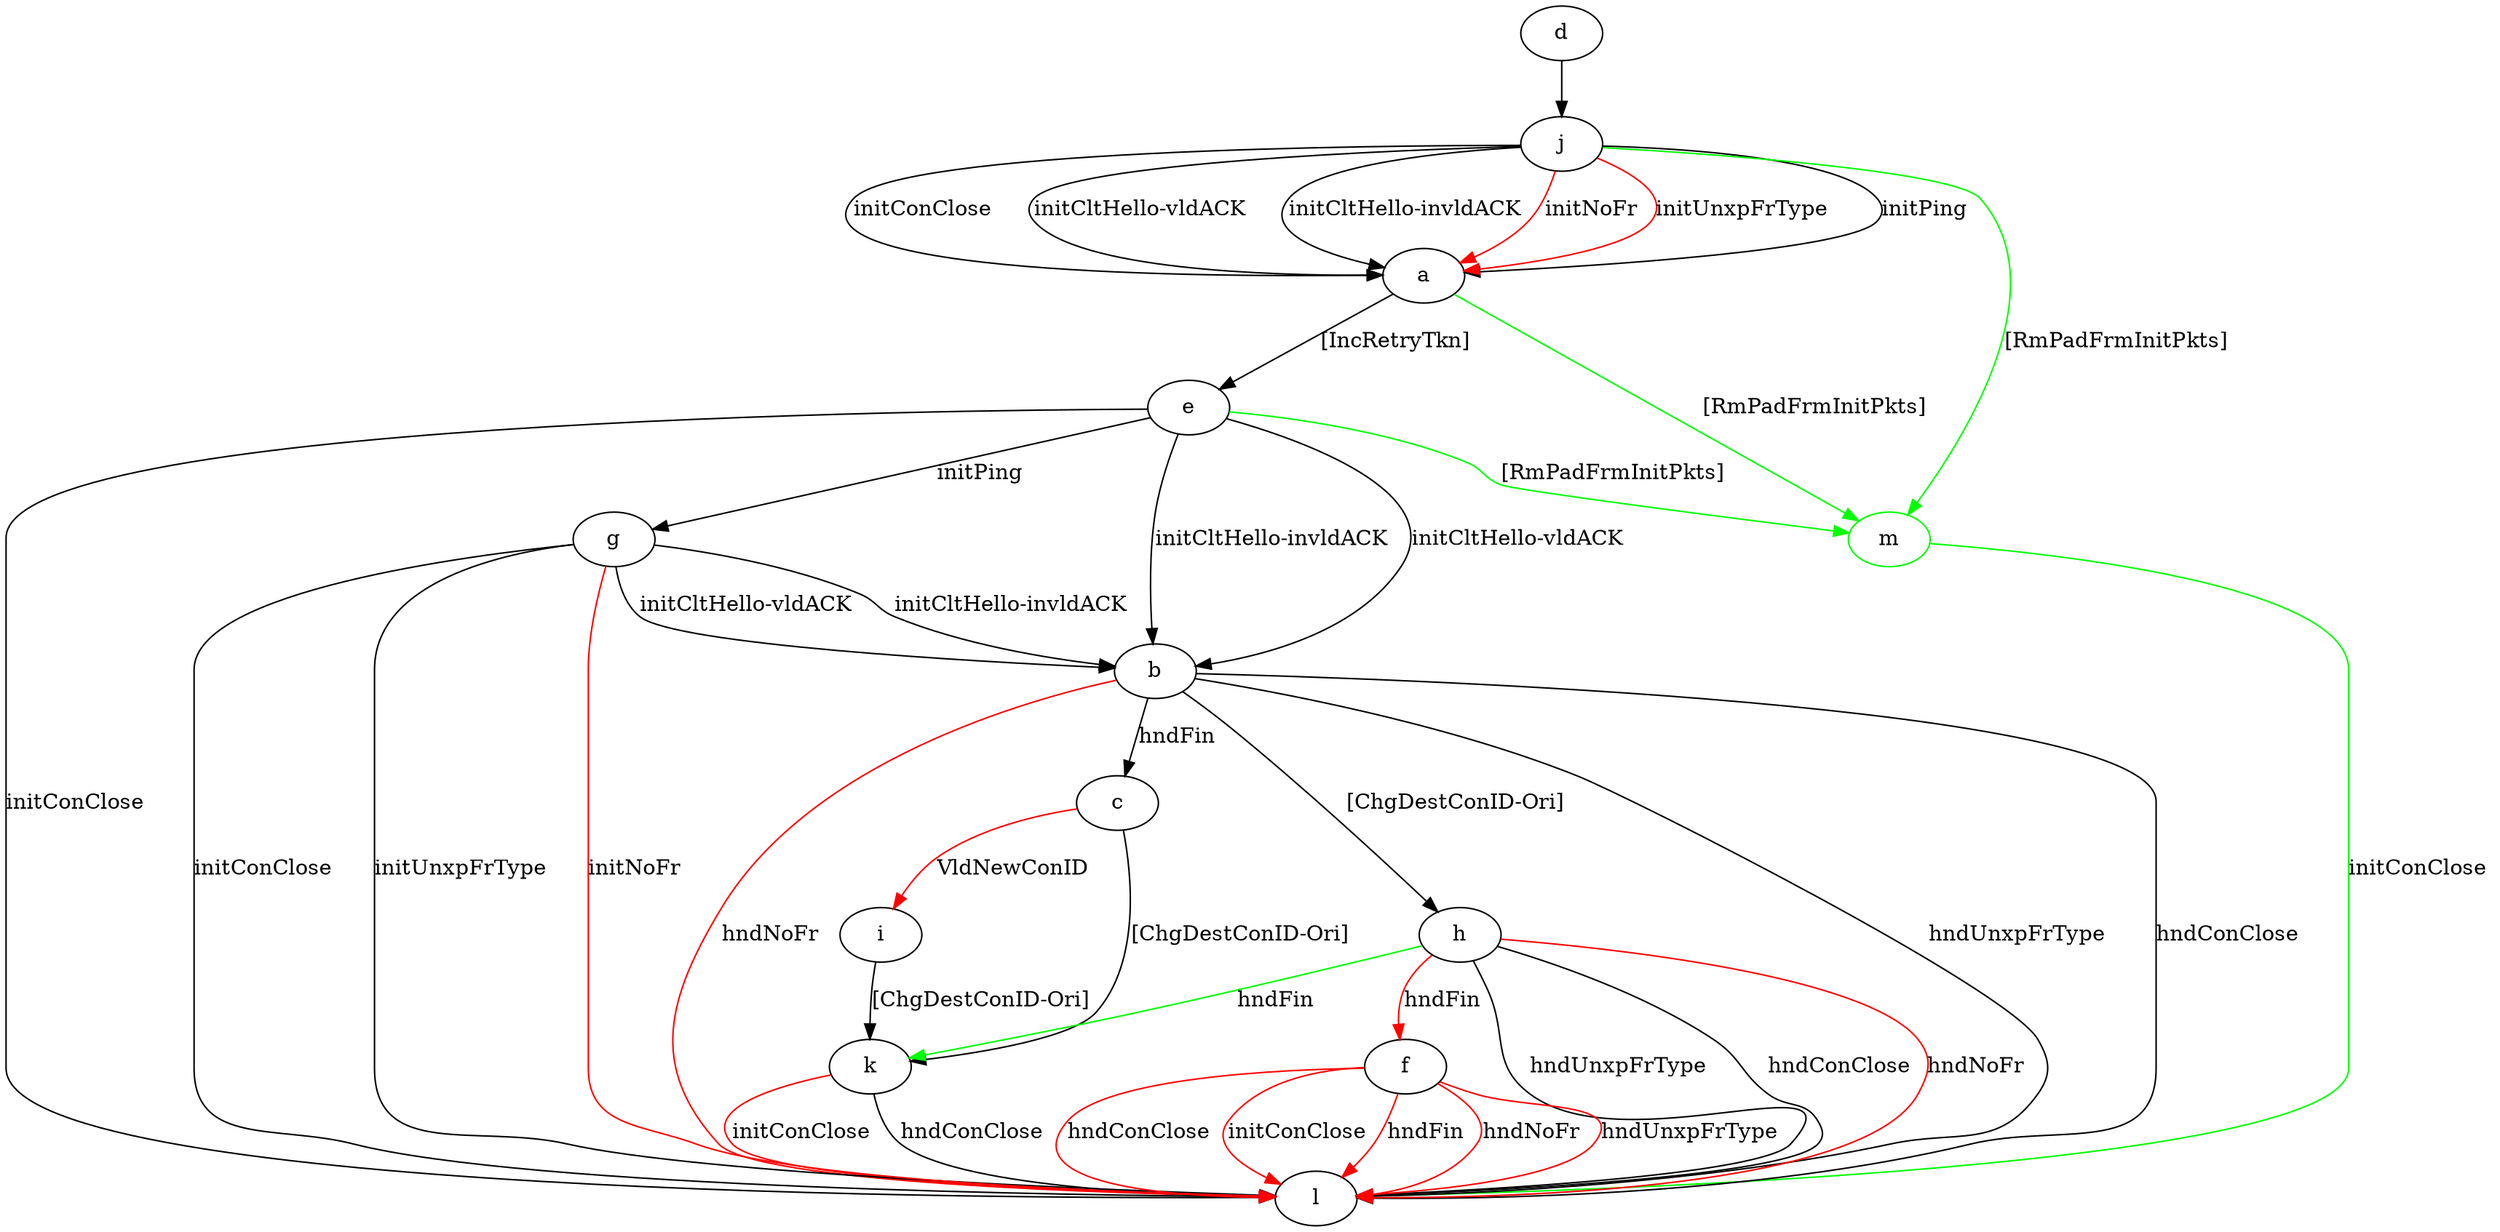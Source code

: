 digraph "" {
	a -> e	[key=0,
		label="[IncRetryTkn] "];
	m	[color=green];
	a -> m	[key=0,
		color=green,
		label="[RmPadFrmInitPkts] "];
	b -> c	[key=0,
		label="hndFin "];
	b -> h	[key=0,
		label="[ChgDestConID-Ori] "];
	b -> l	[key=0,
		label="hndUnxpFrType "];
	b -> l	[key=1,
		label="hndConClose "];
	b -> l	[key=2,
		color=red,
		label="hndNoFr "];
	c -> i	[key=0,
		color=red,
		label="VldNewConID "];
	c -> k	[key=0,
		label="[ChgDestConID-Ori] "];
	d -> j	[key=0];
	e -> b	[key=0,
		label="initCltHello-vldACK "];
	e -> b	[key=1,
		label="initCltHello-invldACK "];
	e -> g	[key=0,
		label="initPing "];
	e -> l	[key=0,
		label="initConClose "];
	e -> m	[key=0,
		color=green,
		label="[RmPadFrmInitPkts] "];
	f -> l	[key=0,
		color=red,
		label="initConClose "];
	f -> l	[key=1,
		color=red,
		label="hndFin "];
	f -> l	[key=2,
		color=red,
		label="hndNoFr "];
	f -> l	[key=3,
		color=red,
		label="hndUnxpFrType "];
	f -> l	[key=4,
		color=red,
		label="hndConClose "];
	g -> b	[key=0,
		label="initCltHello-vldACK "];
	g -> b	[key=1,
		label="initCltHello-invldACK "];
	g -> l	[key=0,
		label="initConClose "];
	g -> l	[key=1,
		label="initUnxpFrType "];
	g -> l	[key=2,
		color=red,
		label="initNoFr "];
	h -> f	[key=0,
		color=red,
		label="hndFin "];
	h -> k	[key=0,
		color=green,
		label="hndFin "];
	h -> l	[key=0,
		label="hndUnxpFrType "];
	h -> l	[key=1,
		label="hndConClose "];
	h -> l	[key=2,
		color=red,
		label="hndNoFr "];
	i -> k	[key=0,
		label="[ChgDestConID-Ori] "];
	j -> a	[key=0,
		label="initPing "];
	j -> a	[key=1,
		label="initConClose "];
	j -> a	[key=2,
		label="initCltHello-vldACK "];
	j -> a	[key=3,
		label="initCltHello-invldACK "];
	j -> a	[key=4,
		color=red,
		label="initNoFr "];
	j -> a	[key=5,
		color=red,
		label="initUnxpFrType "];
	j -> m	[key=0,
		color=green,
		label="[RmPadFrmInitPkts] "];
	k -> l	[key=0,
		label="hndConClose "];
	k -> l	[key=1,
		color=red,
		label="initConClose "];
	m -> l	[key=0,
		color=green,
		label="initConClose "];
}
